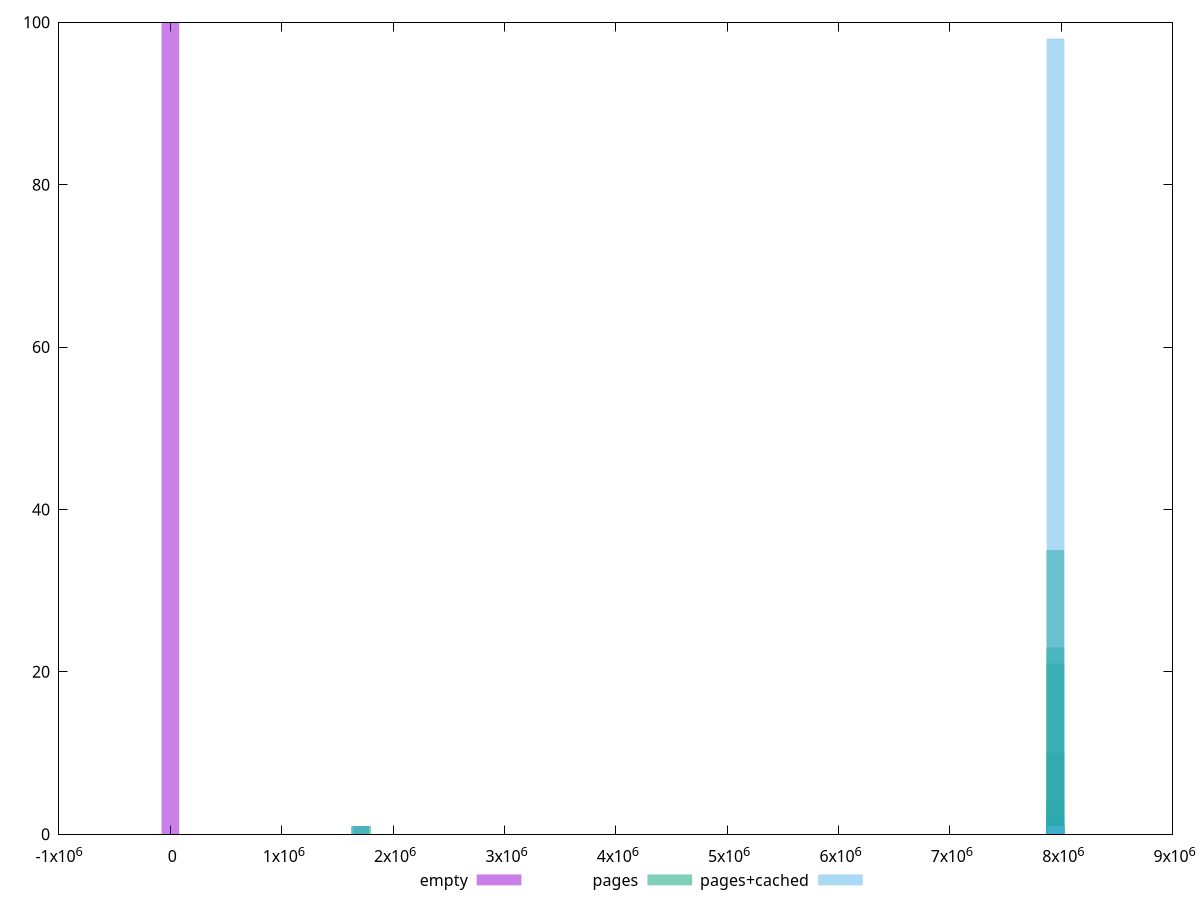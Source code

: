 $_empty <<EOF
292 100
EOF
$_pages <<EOF
1722279.7661033669 1
7948797.6133651985 1
7948020.722933415 35
7947977.562353872 21
7947999.142643644 10
7947955.9820641 23
7947934.401774328 4
1704950.7934166563 1
7948711.292206111 1
7948322.84699022 1
7948344.427279992 2
EOF
$_pagesCached <<EOF
1702635.1444583288 1
7947988.119776788 1
7949426.561182977 98
EOF
set key outside below
set terminal pngcairo
set output "report_00006_2020-11-02T20-21-41.718Z/total-byte-weight/total-byte-weight_empty_pages_pages+cached+hist.png"
set boxwidth 158982.69122365952
set style fill transparent solid 0.5 noborder
set yrange [0:100]
plot $_empty title "empty" with boxes ,$_pages title "pages" with boxes ,$_pagesCached title "pages+cached" with boxes ,